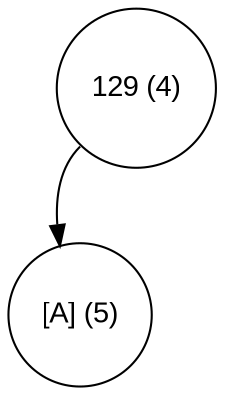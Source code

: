 digraph move_down {
	node [fontname="Arial", shape="circle", width=0.5]; 

	0 [label = "129 (4)"];
	0:sw -> 1;
	1 [label = "[A] (5)"];
}
